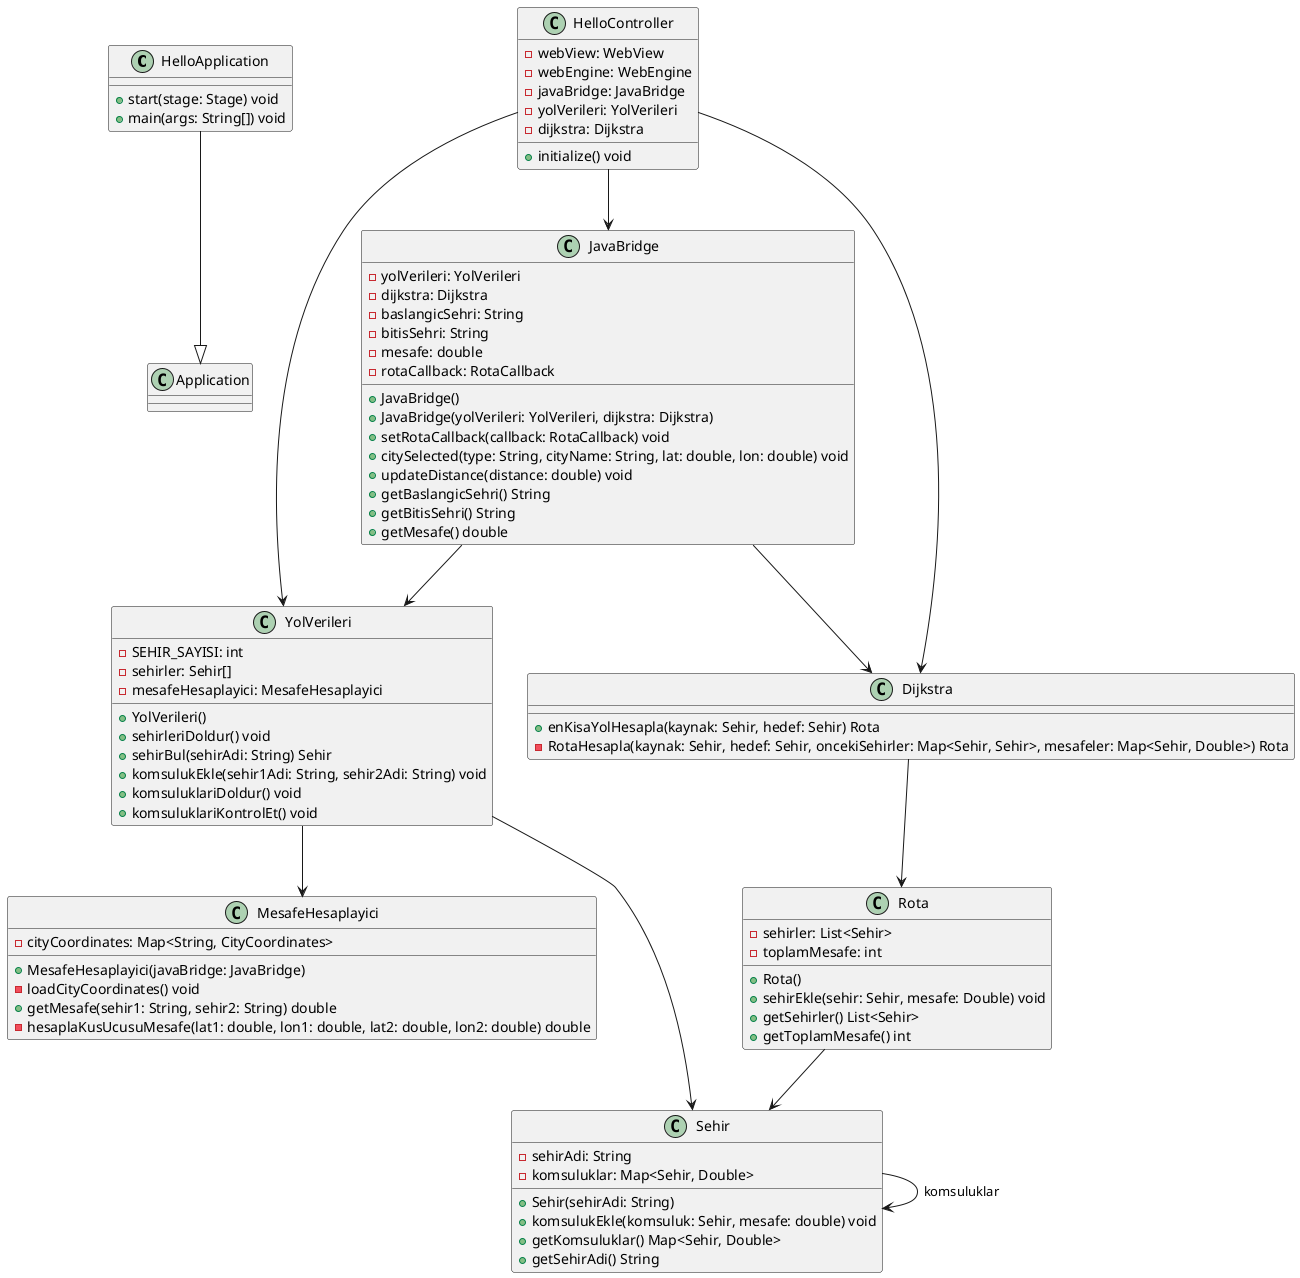 @startuml
    class HelloApplication {
        +start(stage: Stage) void
        +main(args: String[]) void
    }

    class HelloController {
        -webView: WebView
        -webEngine: WebEngine
        -javaBridge: JavaBridge
        -yolVerileri: YolVerileri
        -dijkstra: Dijkstra
        +initialize() void
    }

    class JavaBridge {
        -yolVerileri: YolVerileri
        -dijkstra: Dijkstra
        -baslangicSehri: String
        -bitisSehri: String
        -mesafe: double
        -rotaCallback: RotaCallback
        +JavaBridge()
        +JavaBridge(yolVerileri: YolVerileri, dijkstra: Dijkstra)
        +setRotaCallback(callback: RotaCallback) void
        +citySelected(type: String, cityName: String, lat: double, lon: double) void
        +updateDistance(distance: double) void
        +getBaslangicSehri() String
        +getBitisSehri() String
        +getMesafe() double
    }

    class Sehir {
        -sehirAdi: String
        -komsuluklar: Map<Sehir, Double>
        +Sehir(sehirAdi: String)
        +komsulukEkle(komsuluk: Sehir, mesafe: double) void
        +getKomsuluklar() Map<Sehir, Double>
        +getSehirAdi() String
    }

    class YolVerileri {
        -SEHIR_SAYISI: int
        -sehirler: Sehir[]
        -mesafeHesaplayici: MesafeHesaplayici
        +YolVerileri()
        +sehirleriDoldur() void
        +sehirBul(sehirAdi: String) Sehir
        +komsulukEkle(sehir1Adi: String, sehir2Adi: String) void
        +komsuluklariDoldur() void
        +komsuluklariKontrolEt() void
    }

    class MesafeHesaplayici {
        -cityCoordinates: Map<String, CityCoordinates>
        +MesafeHesaplayici(javaBridge: JavaBridge)
        -loadCityCoordinates() void
        +getMesafe(sehir1: String, sehir2: String) double
        -hesaplaKusUcusuMesafe(lat1: double, lon1: double, lat2: double, lon2: double) double
    }

    class Rota {
        -sehirler: List<Sehir>
        -toplamMesafe: int
        +Rota()
        +sehirEkle(sehir: Sehir, mesafe: Double) void
        +getSehirler() List<Sehir>
        +getToplamMesafe() int
    }

    class Dijkstra {
        +enKisaYolHesapla(kaynak: Sehir, hedef: Sehir) Rota
        -RotaHesapla(kaynak: Sehir, hedef: Sehir, oncekiSehirler: Map<Sehir, Sehir>, mesafeler: Map<Sehir, Double>) Rota
    }

    HelloApplication --|> Application
    HelloController --> JavaBridge
    HelloController --> YolVerileri
    HelloController --> Dijkstra
    JavaBridge --> YolVerileri
    JavaBridge --> Dijkstra
    YolVerileri --> Sehir
    YolVerileri --> MesafeHesaplayici
    Dijkstra --> Rota
    Rota --> Sehir
    Sehir --> Sehir : komsuluklar

@enduml